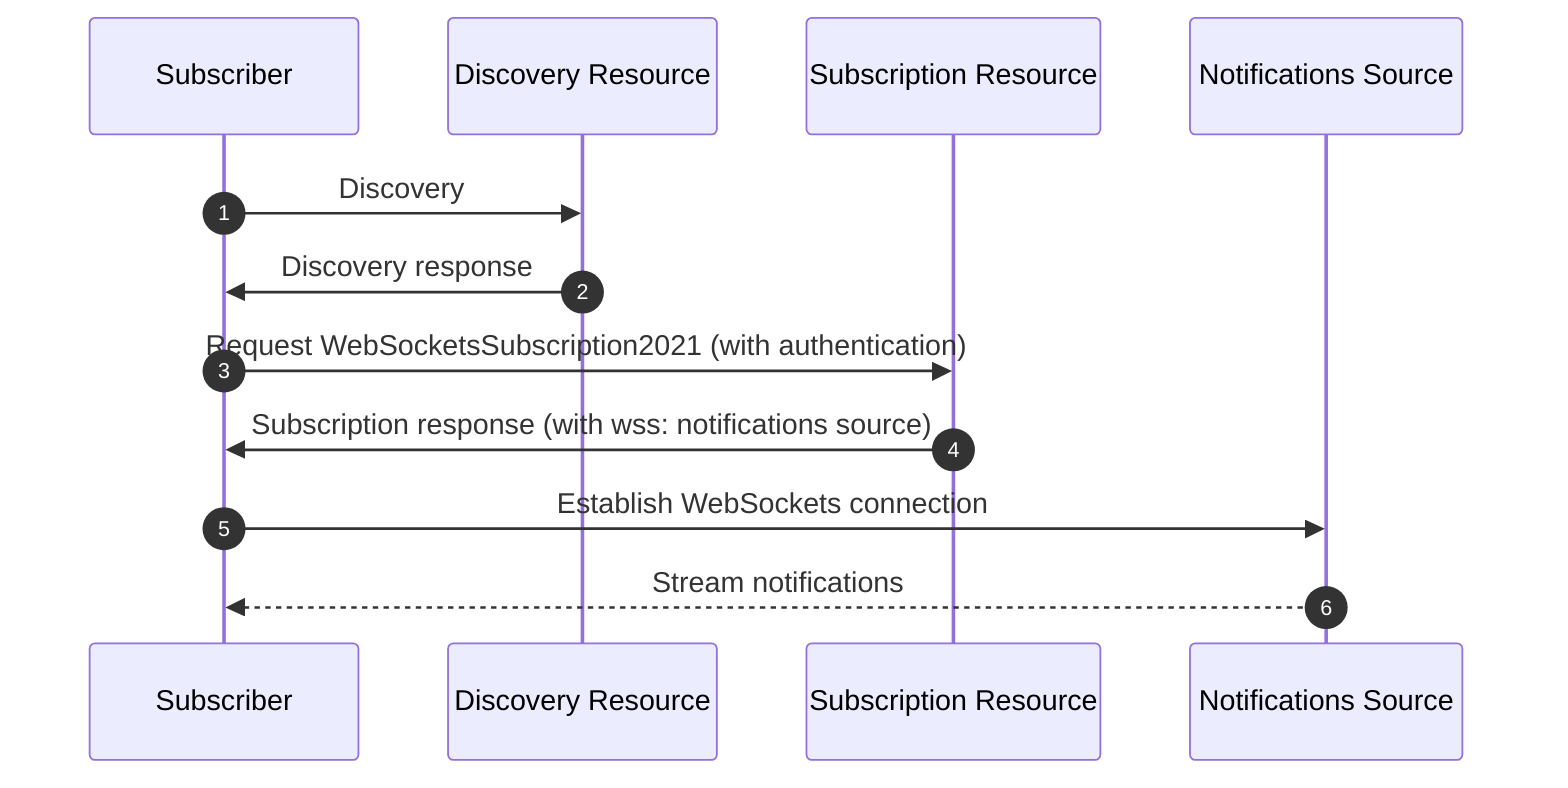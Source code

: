 sequenceDiagram
  autonumber
  participant Subscriber
  participant Discovery Resource
  participant Subscription Resource
  participant Notifications Source

  Subscriber ->> Discovery Resource: Discovery
  Discovery Resource ->> Subscriber: Discovery response
  Subscriber ->> Subscription Resource: Request WebSocketsSubscription2021 (with authentication)
  Subscription Resource ->> Subscriber: Subscription response (with wss: notifications source)
  Subscriber ->> Notifications Source: Establish WebSockets connection
  Notifications Source -->> Subscriber: Stream notifications